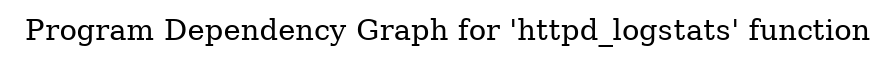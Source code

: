 digraph "Program Dependency Graph for 'httpd_logstats' function" {
	label="Program Dependency Graph for 'httpd_logstats' function";

}
